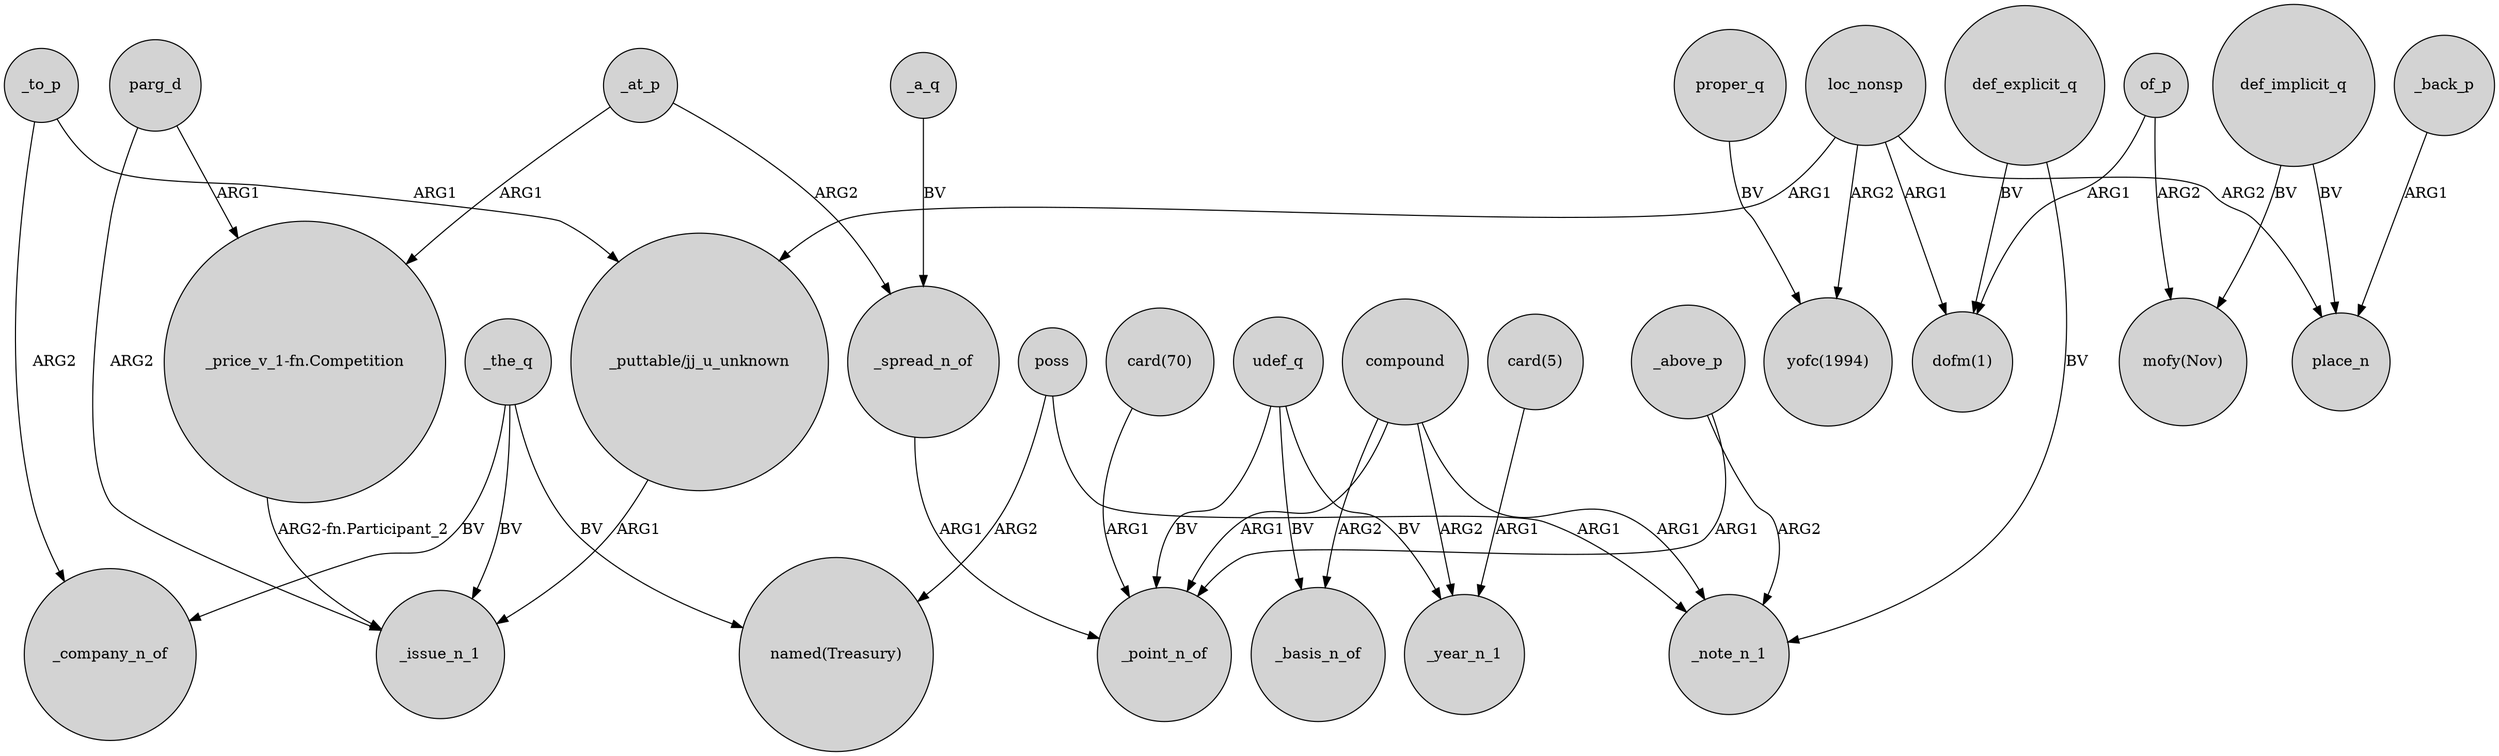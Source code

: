 digraph {
	node [shape=circle style=filled]
	"_puttable/jj_u_unknown" -> _issue_n_1 [label=ARG1]
	loc_nonsp -> "_puttable/jj_u_unknown" [label=ARG1]
	def_implicit_q -> place_n [label=BV]
	udef_q -> _basis_n_of [label=BV]
	of_p -> "mofy(Nov)" [label=ARG2]
	"card(70)" -> _point_n_of [label=ARG1]
	poss -> "named(Treasury)" [label=ARG2]
	_above_p -> _point_n_of [label=ARG1]
	_at_p -> "_price_v_1-fn.Competition" [label=ARG1]
	loc_nonsp -> "yofc(1994)" [label=ARG2]
	loc_nonsp -> "dofm(1)" [label=ARG1]
	"_price_v_1-fn.Competition" -> _issue_n_1 [label="ARG2-fn.Participant_2"]
	_to_p -> "_puttable/jj_u_unknown" [label=ARG1]
	def_explicit_q -> _note_n_1 [label=BV]
	compound -> _year_n_1 [label=ARG2]
	def_explicit_q -> "dofm(1)" [label=BV]
	_back_p -> place_n [label=ARG1]
	_at_p -> _spread_n_of [label=ARG2]
	compound -> _note_n_1 [label=ARG1]
	poss -> _note_n_1 [label=ARG1]
	"card(5)" -> _year_n_1 [label=ARG1]
	_the_q -> "named(Treasury)" [label=BV]
	loc_nonsp -> place_n [label=ARG2]
	_above_p -> _note_n_1 [label=ARG2]
	_spread_n_of -> _point_n_of [label=ARG1]
	parg_d -> _issue_n_1 [label=ARG2]
	udef_q -> _year_n_1 [label=BV]
	_a_q -> _spread_n_of [label=BV]
	compound -> _point_n_of [label=ARG1]
	_to_p -> _company_n_of [label=ARG2]
	def_implicit_q -> "mofy(Nov)" [label=BV]
	of_p -> "dofm(1)" [label=ARG1]
	udef_q -> _point_n_of [label=BV]
	parg_d -> "_price_v_1-fn.Competition" [label=ARG1]
	_the_q -> _company_n_of [label=BV]
	compound -> _basis_n_of [label=ARG2]
	proper_q -> "yofc(1994)" [label=BV]
	_the_q -> _issue_n_1 [label=BV]
}
